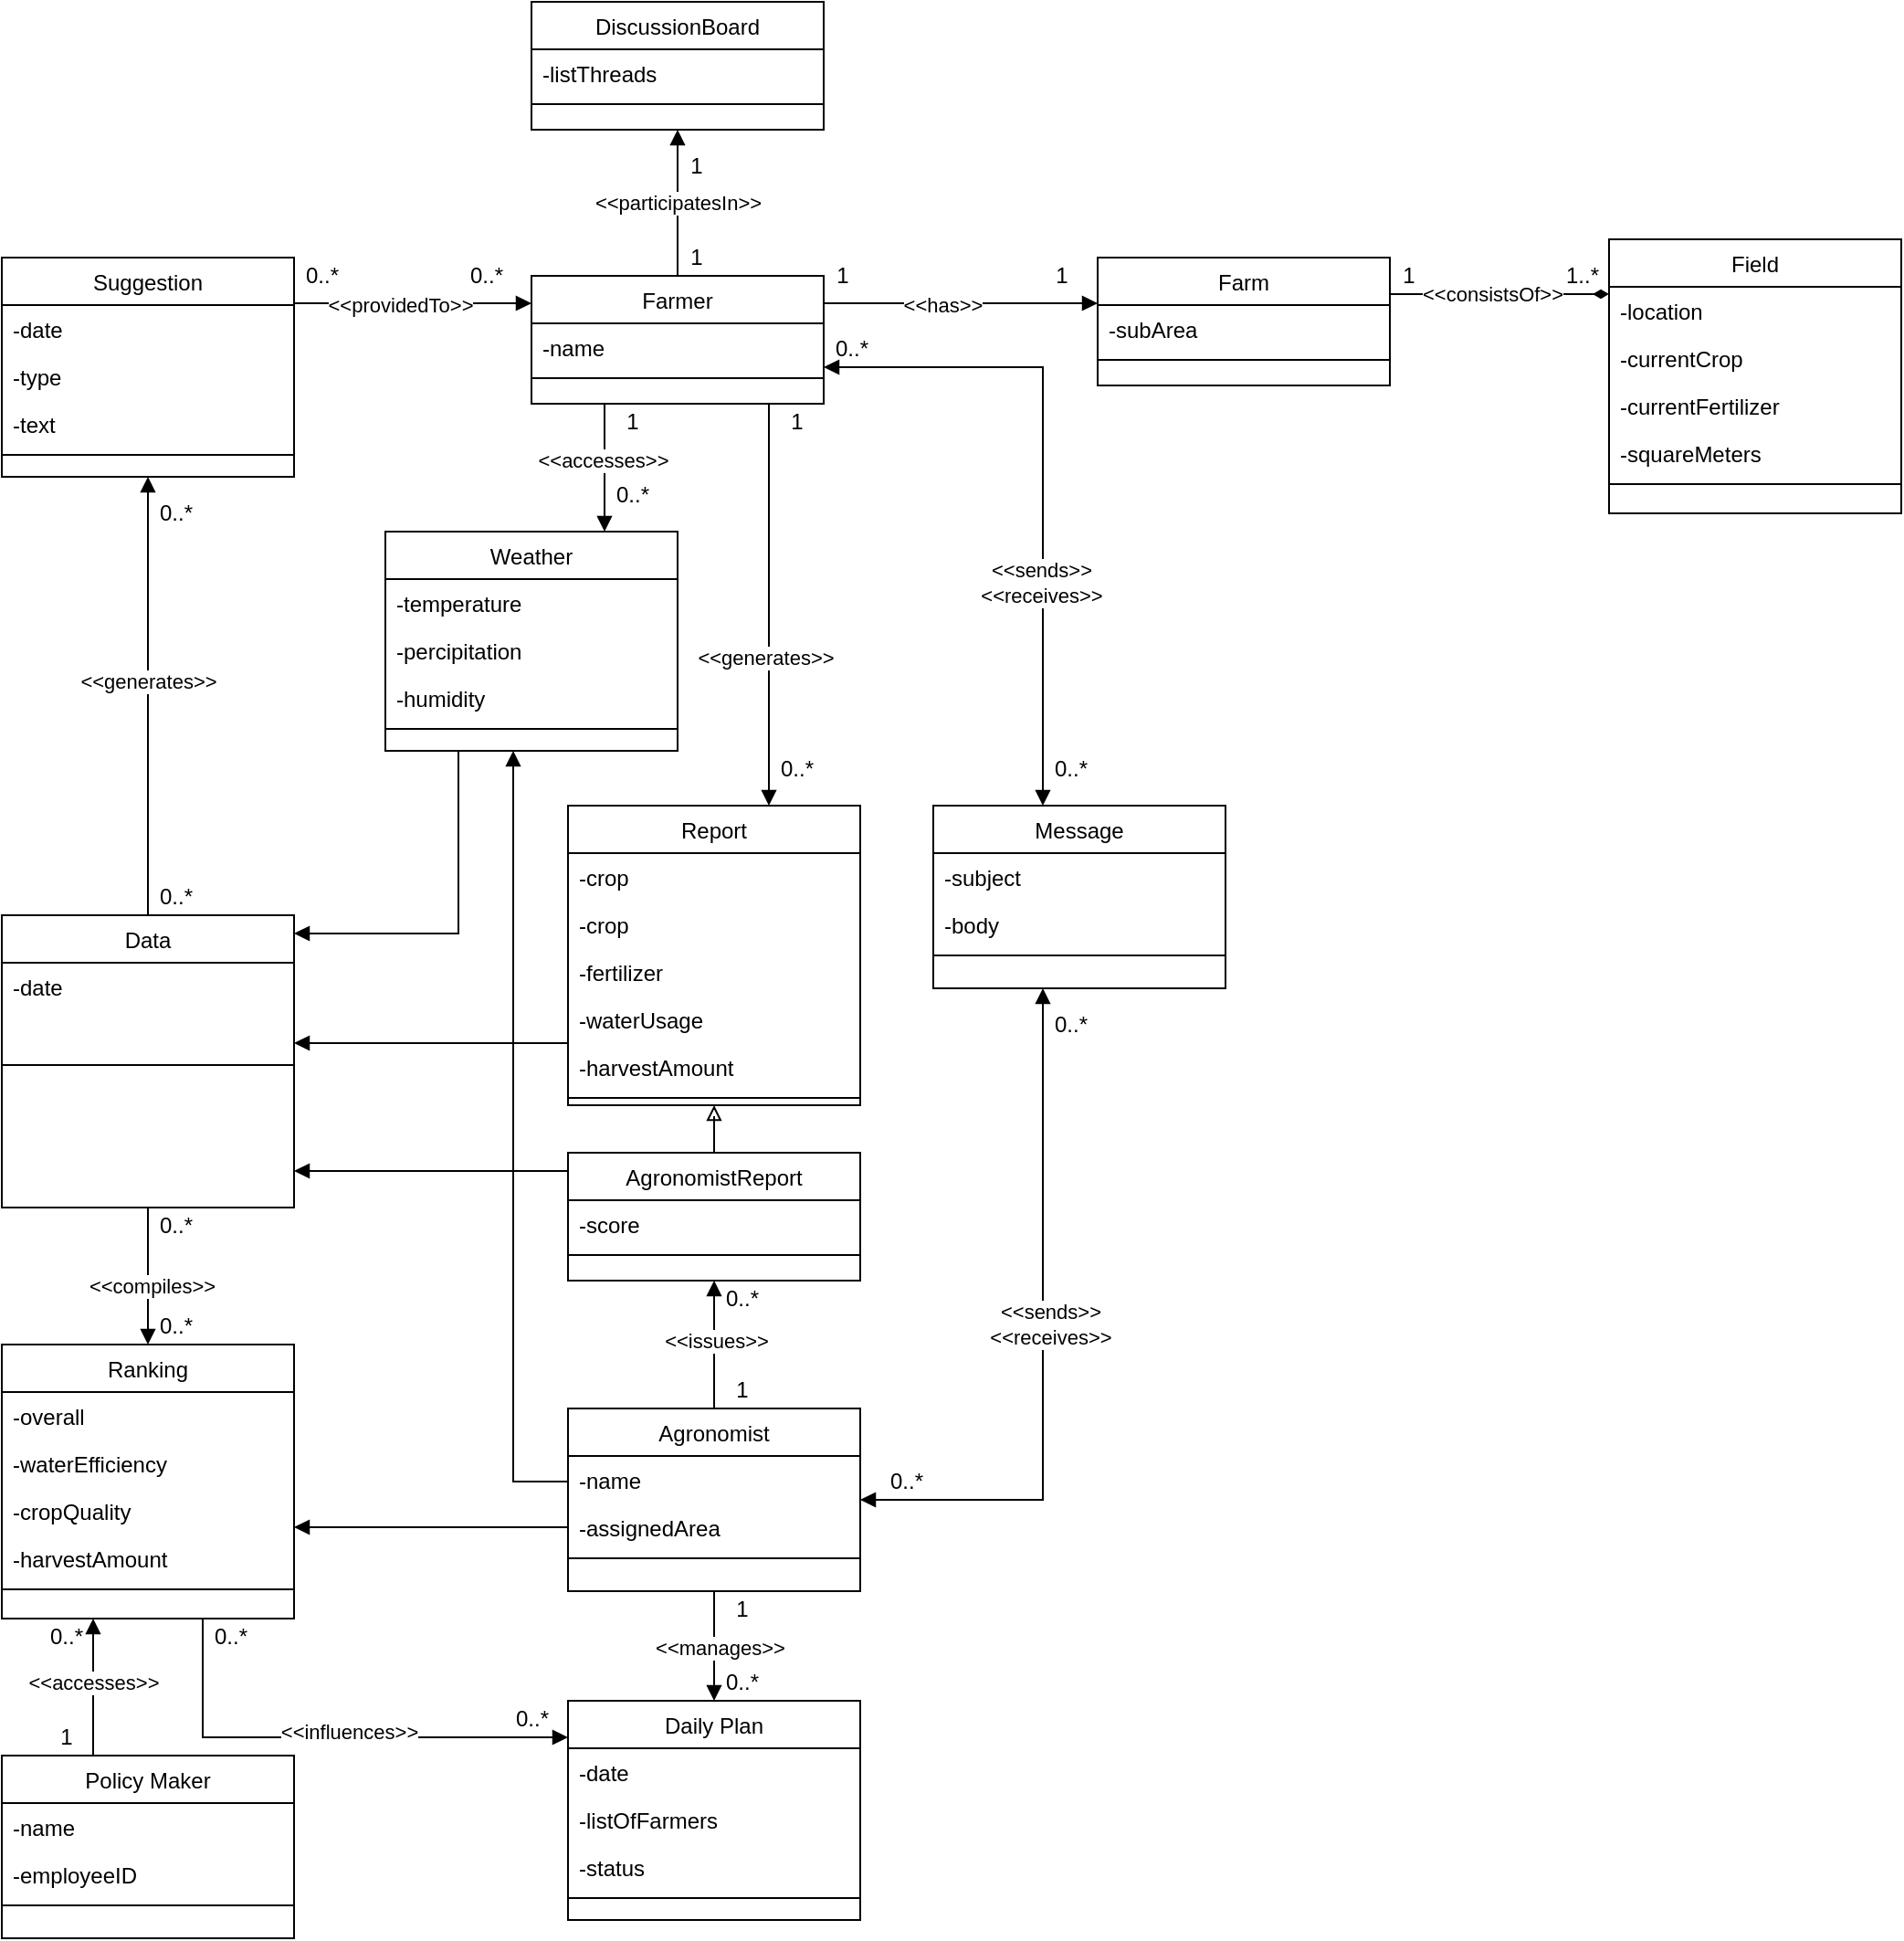 <mxfile version="15.9.6" type="device"><diagram id="qAgtQidzDl9LZM49LpU5" name="Page-2"><mxGraphModel dx="1455" dy="985" grid="1" gridSize="10" guides="1" tooltips="1" connect="1" arrows="1" fold="1" page="1" pageScale="1" pageWidth="850" pageHeight="1100" math="0" shadow="0"><root><mxCell id="SPxovCZ3aSJ_WI5Ul7oY-0"/><mxCell id="SPxovCZ3aSJ_WI5Ul7oY-1" parent="SPxovCZ3aSJ_WI5Ul7oY-0"/><mxCell id="RxCv5ZsX3i8wHnJKySEr-87" style="edgeStyle=orthogonalEdgeStyle;rounded=0;orthogonalLoop=1;jettySize=auto;html=1;endArrow=block;endFill=1;" parent="SPxovCZ3aSJ_WI5Ul7oY-1" source="RxCv5ZsX3i8wHnJKySEr-4" target="RxCv5ZsX3i8wHnJKySEr-23" edge="1"><mxGeometry relative="1" as="geometry"><Array as="points"><mxPoint x="500" y="330"/><mxPoint x="500" y="330"/></Array></mxGeometry></mxCell><mxCell id="RxCv5ZsX3i8wHnJKySEr-134" value="&amp;lt;&amp;lt;generates&amp;gt;&amp;gt;" style="edgeLabel;html=1;align=center;verticalAlign=middle;resizable=0;points=[];" parent="RxCv5ZsX3i8wHnJKySEr-87" vertex="1" connectable="0"><mxGeometry x="0.265" y="-2" relative="1" as="geometry"><mxPoint as="offset"/></mxGeometry></mxCell><mxCell id="RxCv5ZsX3i8wHnJKySEr-91" value="&amp;lt;&amp;lt;participatesIn&amp;gt;&amp;gt;" style="edgeStyle=orthogonalEdgeStyle;rounded=0;orthogonalLoop=1;jettySize=auto;html=1;endArrow=block;endFill=1;" parent="SPxovCZ3aSJ_WI5Ul7oY-1" source="RxCv5ZsX3i8wHnJKySEr-4" target="RxCv5ZsX3i8wHnJKySEr-74" edge="1"><mxGeometry relative="1" as="geometry"><Array as="points"><mxPoint x="500" y="70"/><mxPoint x="500" y="70"/></Array></mxGeometry></mxCell><mxCell id="RxCv5ZsX3i8wHnJKySEr-4" value="Farmer" style="swimlane;fontStyle=0;align=center;verticalAlign=top;childLayout=stackLayout;horizontal=1;startSize=26;horizontalStack=0;resizeParent=1;resizeLast=0;collapsible=1;marginBottom=0;rounded=0;shadow=0;strokeWidth=1;" parent="SPxovCZ3aSJ_WI5Ul7oY-1" vertex="1"><mxGeometry x="370" y="170" width="160" height="70" as="geometry"><mxRectangle x="230" y="140" width="160" height="26" as="alternateBounds"/></mxGeometry></mxCell><mxCell id="RxCv5ZsX3i8wHnJKySEr-5" value="-name" style="text;align=left;verticalAlign=top;spacingLeft=4;spacingRight=4;overflow=hidden;rotatable=0;points=[[0,0.5],[1,0.5]];portConstraint=eastwest;" parent="RxCv5ZsX3i8wHnJKySEr-4" vertex="1"><mxGeometry y="26" width="160" height="26" as="geometry"/></mxCell><mxCell id="RxCv5ZsX3i8wHnJKySEr-6" value="" style="line;html=1;strokeWidth=1;align=left;verticalAlign=middle;spacingTop=-1;spacingLeft=3;spacingRight=3;rotatable=0;labelPosition=right;points=[];portConstraint=eastwest;" parent="RxCv5ZsX3i8wHnJKySEr-4" vertex="1"><mxGeometry y="52" width="160" height="8" as="geometry"/></mxCell><mxCell id="RxCv5ZsX3i8wHnJKySEr-88" style="edgeStyle=orthogonalEdgeStyle;rounded=0;orthogonalLoop=1;jettySize=auto;html=1;exitX=0.5;exitY=0;exitDx=0;exitDy=0;endArrow=block;endFill=0;" parent="SPxovCZ3aSJ_WI5Ul7oY-1" source="RxCv5ZsX3i8wHnJKySEr-8" target="RxCv5ZsX3i8wHnJKySEr-23" edge="1"><mxGeometry relative="1" as="geometry"/></mxCell><mxCell id="RxCv5ZsX3i8wHnJKySEr-102" style="edgeStyle=orthogonalEdgeStyle;rounded=0;orthogonalLoop=1;jettySize=auto;html=1;endArrow=block;endFill=1;exitX=0;exitY=0.25;exitDx=0;exitDy=0;" parent="SPxovCZ3aSJ_WI5Ul7oY-1" source="RxCv5ZsX3i8wHnJKySEr-8" target="RxCv5ZsX3i8wHnJKySEr-82" edge="1"><mxGeometry relative="1" as="geometry"><Array as="points"><mxPoint x="390" y="660"/></Array></mxGeometry></mxCell><mxCell id="RxCv5ZsX3i8wHnJKySEr-8" value="AgronomistReport" style="swimlane;fontStyle=0;align=center;verticalAlign=top;childLayout=stackLayout;horizontal=1;startSize=26;horizontalStack=0;resizeParent=1;resizeLast=0;collapsible=1;marginBottom=0;rounded=0;shadow=0;strokeWidth=1;" parent="SPxovCZ3aSJ_WI5Ul7oY-1" vertex="1"><mxGeometry x="390" y="650" width="160" height="70" as="geometry"><mxRectangle x="130" y="380" width="160" height="26" as="alternateBounds"/></mxGeometry></mxCell><mxCell id="RxCv5ZsX3i8wHnJKySEr-9" value="-score" style="text;align=left;verticalAlign=top;spacingLeft=4;spacingRight=4;overflow=hidden;rotatable=0;points=[[0,0.5],[1,0.5]];portConstraint=eastwest;" parent="RxCv5ZsX3i8wHnJKySEr-8" vertex="1"><mxGeometry y="26" width="160" height="26" as="geometry"/></mxCell><mxCell id="RxCv5ZsX3i8wHnJKySEr-10" value="" style="line;html=1;strokeWidth=1;align=left;verticalAlign=middle;spacingTop=-1;spacingLeft=3;spacingRight=3;rotatable=0;labelPosition=right;points=[];portConstraint=eastwest;" parent="RxCv5ZsX3i8wHnJKySEr-8" vertex="1"><mxGeometry y="52" width="160" height="8" as="geometry"/></mxCell><mxCell id="RxCv5ZsX3i8wHnJKySEr-12" value="Field" style="swimlane;fontStyle=0;align=center;verticalAlign=top;childLayout=stackLayout;horizontal=1;startSize=26;horizontalStack=0;resizeParent=1;resizeLast=0;collapsible=1;marginBottom=0;rounded=0;shadow=0;strokeWidth=1;" parent="SPxovCZ3aSJ_WI5Ul7oY-1" vertex="1"><mxGeometry x="960" y="150" width="160" height="150" as="geometry"><mxRectangle x="340" y="380" width="170" height="26" as="alternateBounds"/></mxGeometry></mxCell><mxCell id="RxCv5ZsX3i8wHnJKySEr-13" value="-location" style="text;align=left;verticalAlign=top;spacingLeft=4;spacingRight=4;overflow=hidden;rotatable=0;points=[[0,0.5],[1,0.5]];portConstraint=eastwest;" parent="RxCv5ZsX3i8wHnJKySEr-12" vertex="1"><mxGeometry y="26" width="160" height="26" as="geometry"/></mxCell><mxCell id="RxCv5ZsX3i8wHnJKySEr-14" value="-currentCrop" style="text;align=left;verticalAlign=top;spacingLeft=4;spacingRight=4;overflow=hidden;rotatable=0;points=[[0,0.5],[1,0.5]];portConstraint=eastwest;" parent="RxCv5ZsX3i8wHnJKySEr-12" vertex="1"><mxGeometry y="52" width="160" height="26" as="geometry"/></mxCell><mxCell id="RxCv5ZsX3i8wHnJKySEr-15" value="-currentFertilizer" style="text;align=left;verticalAlign=top;spacingLeft=4;spacingRight=4;overflow=hidden;rotatable=0;points=[[0,0.5],[1,0.5]];portConstraint=eastwest;" parent="RxCv5ZsX3i8wHnJKySEr-12" vertex="1"><mxGeometry y="78" width="160" height="26" as="geometry"/></mxCell><mxCell id="RxCv5ZsX3i8wHnJKySEr-16" value="-squareMeters" style="text;align=left;verticalAlign=top;spacingLeft=4;spacingRight=4;overflow=hidden;rotatable=0;points=[[0,0.5],[1,0.5]];portConstraint=eastwest;" parent="RxCv5ZsX3i8wHnJKySEr-12" vertex="1"><mxGeometry y="104" width="160" height="26" as="geometry"/></mxCell><mxCell id="RxCv5ZsX3i8wHnJKySEr-17" value="" style="line;html=1;strokeWidth=1;align=left;verticalAlign=middle;spacingTop=-1;spacingLeft=3;spacingRight=3;rotatable=0;labelPosition=right;points=[];portConstraint=eastwest;" parent="RxCv5ZsX3i8wHnJKySEr-12" vertex="1"><mxGeometry y="130" width="160" height="8" as="geometry"/></mxCell><mxCell id="RxCv5ZsX3i8wHnJKySEr-90" style="edgeStyle=orthogonalEdgeStyle;rounded=0;orthogonalLoop=1;jettySize=auto;html=1;endArrow=diamondThin;endFill=1;" parent="SPxovCZ3aSJ_WI5Ul7oY-1" source="RxCv5ZsX3i8wHnJKySEr-18" target="RxCv5ZsX3i8wHnJKySEr-12" edge="1"><mxGeometry relative="1" as="geometry"><mxPoint x="920" y="180" as="targetPoint"/><Array as="points"><mxPoint x="900" y="180"/><mxPoint x="900" y="180"/></Array></mxGeometry></mxCell><mxCell id="RxCv5ZsX3i8wHnJKySEr-130" value="&amp;lt;&amp;lt;consistsOf&amp;gt;&amp;gt;" style="edgeLabel;html=1;align=center;verticalAlign=middle;resizable=0;points=[];" parent="RxCv5ZsX3i8wHnJKySEr-90" vertex="1" connectable="0"><mxGeometry x="-0.074" y="1" relative="1" as="geometry"><mxPoint y="1" as="offset"/></mxGeometry></mxCell><mxCell id="RxCv5ZsX3i8wHnJKySEr-18" value="Farm" style="swimlane;fontStyle=0;align=center;verticalAlign=top;childLayout=stackLayout;horizontal=1;startSize=26;horizontalStack=0;resizeParent=1;resizeLast=0;collapsible=1;marginBottom=0;rounded=0;shadow=0;strokeWidth=1;" parent="SPxovCZ3aSJ_WI5Ul7oY-1" vertex="1"><mxGeometry x="680" y="160" width="160" height="70" as="geometry"><mxRectangle x="550" y="140" width="160" height="26" as="alternateBounds"/></mxGeometry></mxCell><mxCell id="RxCv5ZsX3i8wHnJKySEr-19" value="-subArea" style="text;align=left;verticalAlign=top;spacingLeft=4;spacingRight=4;overflow=hidden;rotatable=0;points=[[0,0.5],[1,0.5]];portConstraint=eastwest;" parent="RxCv5ZsX3i8wHnJKySEr-18" vertex="1"><mxGeometry y="26" width="160" height="26" as="geometry"/></mxCell><mxCell id="RxCv5ZsX3i8wHnJKySEr-20" value="" style="line;html=1;strokeWidth=1;align=left;verticalAlign=middle;spacingTop=-1;spacingLeft=3;spacingRight=3;rotatable=0;labelPosition=right;points=[];portConstraint=eastwest;" parent="RxCv5ZsX3i8wHnJKySEr-18" vertex="1"><mxGeometry y="52" width="160" height="8" as="geometry"/></mxCell><mxCell id="RxCv5ZsX3i8wHnJKySEr-23" value="Report" style="swimlane;fontStyle=0;align=center;verticalAlign=top;childLayout=stackLayout;horizontal=1;startSize=26;horizontalStack=0;resizeParent=1;resizeLast=0;collapsible=1;marginBottom=0;rounded=0;shadow=0;strokeWidth=1;" parent="SPxovCZ3aSJ_WI5Ul7oY-1" vertex="1"><mxGeometry x="390" y="460" width="160" height="164" as="geometry"><mxRectangle x="340" y="380" width="170" height="26" as="alternateBounds"/></mxGeometry></mxCell><mxCell id="xqHqO8aMiGF1-g2jXCg3-1" value="-crop" style="text;align=left;verticalAlign=top;spacingLeft=4;spacingRight=4;overflow=hidden;rotatable=0;points=[[0,0.5],[1,0.5]];portConstraint=eastwest;" vertex="1" parent="RxCv5ZsX3i8wHnJKySEr-23"><mxGeometry y="26" width="160" height="26" as="geometry"/></mxCell><mxCell id="RxCv5ZsX3i8wHnJKySEr-24" value="-crop" style="text;align=left;verticalAlign=top;spacingLeft=4;spacingRight=4;overflow=hidden;rotatable=0;points=[[0,0.5],[1,0.5]];portConstraint=eastwest;" parent="RxCv5ZsX3i8wHnJKySEr-23" vertex="1"><mxGeometry y="52" width="160" height="26" as="geometry"/></mxCell><mxCell id="RxCv5ZsX3i8wHnJKySEr-25" value="-fertilizer" style="text;align=left;verticalAlign=top;spacingLeft=4;spacingRight=4;overflow=hidden;rotatable=0;points=[[0,0.5],[1,0.5]];portConstraint=eastwest;" parent="RxCv5ZsX3i8wHnJKySEr-23" vertex="1"><mxGeometry y="78" width="160" height="26" as="geometry"/></mxCell><mxCell id="RxCv5ZsX3i8wHnJKySEr-26" value="-waterUsage" style="text;align=left;verticalAlign=top;spacingLeft=4;spacingRight=4;overflow=hidden;rotatable=0;points=[[0,0.5],[1,0.5]];portConstraint=eastwest;" parent="RxCv5ZsX3i8wHnJKySEr-23" vertex="1"><mxGeometry y="104" width="160" height="26" as="geometry"/></mxCell><mxCell id="RxCv5ZsX3i8wHnJKySEr-27" value="-harvestAmount" style="text;align=left;verticalAlign=top;spacingLeft=4;spacingRight=4;overflow=hidden;rotatable=0;points=[[0,0.5],[1,0.5]];portConstraint=eastwest;" parent="RxCv5ZsX3i8wHnJKySEr-23" vertex="1"><mxGeometry y="130" width="160" height="26" as="geometry"/></mxCell><mxCell id="RxCv5ZsX3i8wHnJKySEr-28" value="" style="line;html=1;strokeWidth=1;align=left;verticalAlign=middle;spacingTop=-1;spacingLeft=3;spacingRight=3;rotatable=0;labelPosition=right;points=[];portConstraint=eastwest;" parent="RxCv5ZsX3i8wHnJKySEr-23" vertex="1"><mxGeometry y="156" width="160" height="8" as="geometry"/></mxCell><mxCell id="RxCv5ZsX3i8wHnJKySEr-120" style="edgeStyle=orthogonalEdgeStyle;rounded=0;orthogonalLoop=1;jettySize=auto;html=1;startArrow=block;startFill=1;endArrow=none;endFill=0;" parent="SPxovCZ3aSJ_WI5Ul7oY-1" source="RxCv5ZsX3i8wHnJKySEr-31" target="RxCv5ZsX3i8wHnJKySEr-4" edge="1"><mxGeometry relative="1" as="geometry"><Array as="points"><mxPoint x="410" y="260"/><mxPoint x="410" y="260"/></Array></mxGeometry></mxCell><mxCell id="RxCv5ZsX3i8wHnJKySEr-135" value="&amp;lt;&amp;lt;accesses&amp;gt;&amp;gt;" style="edgeLabel;html=1;align=center;verticalAlign=middle;resizable=0;points=[];" parent="RxCv5ZsX3i8wHnJKySEr-120" vertex="1" connectable="0"><mxGeometry x="0.11" y="1" relative="1" as="geometry"><mxPoint as="offset"/></mxGeometry></mxCell><mxCell id="RxCv5ZsX3i8wHnJKySEr-121" style="edgeStyle=orthogonalEdgeStyle;rounded=0;orthogonalLoop=1;jettySize=auto;html=1;startArrow=none;startFill=0;endArrow=block;endFill=1;" parent="SPxovCZ3aSJ_WI5Ul7oY-1" source="RxCv5ZsX3i8wHnJKySEr-31" target="RxCv5ZsX3i8wHnJKySEr-82" edge="1"><mxGeometry relative="1" as="geometry"><Array as="points"><mxPoint x="330" y="530"/></Array></mxGeometry></mxCell><mxCell id="RxCv5ZsX3i8wHnJKySEr-31" value="Weather" style="swimlane;fontStyle=0;align=center;verticalAlign=top;childLayout=stackLayout;horizontal=1;startSize=26;horizontalStack=0;resizeParent=1;resizeLast=0;collapsible=1;marginBottom=0;rounded=0;shadow=0;strokeWidth=1;" parent="SPxovCZ3aSJ_WI5Ul7oY-1" vertex="1"><mxGeometry x="290" y="310" width="160" height="120" as="geometry"><mxRectangle x="340" y="380" width="170" height="26" as="alternateBounds"/></mxGeometry></mxCell><mxCell id="RxCv5ZsX3i8wHnJKySEr-32" value="-temperature" style="text;align=left;verticalAlign=top;spacingLeft=4;spacingRight=4;overflow=hidden;rotatable=0;points=[[0,0.5],[1,0.5]];portConstraint=eastwest;" parent="RxCv5ZsX3i8wHnJKySEr-31" vertex="1"><mxGeometry y="26" width="160" height="26" as="geometry"/></mxCell><mxCell id="RxCv5ZsX3i8wHnJKySEr-33" value="-percipitation" style="text;align=left;verticalAlign=top;spacingLeft=4;spacingRight=4;overflow=hidden;rotatable=0;points=[[0,0.5],[1,0.5]];portConstraint=eastwest;" parent="RxCv5ZsX3i8wHnJKySEr-31" vertex="1"><mxGeometry y="52" width="160" height="26" as="geometry"/></mxCell><mxCell id="RxCv5ZsX3i8wHnJKySEr-34" value="-humidity" style="text;align=left;verticalAlign=top;spacingLeft=4;spacingRight=4;overflow=hidden;rotatable=0;points=[[0,0.5],[1,0.5]];portConstraint=eastwest;" parent="RxCv5ZsX3i8wHnJKySEr-31" vertex="1"><mxGeometry y="78" width="160" height="26" as="geometry"/></mxCell><mxCell id="RxCv5ZsX3i8wHnJKySEr-35" value="" style="line;html=1;strokeWidth=1;align=left;verticalAlign=middle;spacingTop=-1;spacingLeft=3;spacingRight=3;rotatable=0;labelPosition=right;points=[];portConstraint=eastwest;" parent="RxCv5ZsX3i8wHnJKySEr-31" vertex="1"><mxGeometry y="104" width="160" height="8" as="geometry"/></mxCell><mxCell id="RxCv5ZsX3i8wHnJKySEr-103" style="edgeStyle=orthogonalEdgeStyle;rounded=0;orthogonalLoop=1;jettySize=auto;html=1;endArrow=block;endFill=1;startArrow=block;startFill=1;" parent="SPxovCZ3aSJ_WI5Ul7oY-1" source="RxCv5ZsX3i8wHnJKySEr-36" target="RxCv5ZsX3i8wHnJKySEr-43" edge="1"><mxGeometry relative="1" as="geometry"><Array as="points"><mxPoint x="650" y="840"/></Array></mxGeometry></mxCell><mxCell id="RxCv5ZsX3i8wHnJKySEr-132" value="&lt;div&gt;&amp;lt;&amp;lt;sends&amp;gt;&amp;gt;&lt;/div&gt;&lt;div&gt;&amp;lt;&amp;lt;receives&amp;gt;&amp;gt;&lt;br&gt;&lt;/div&gt;" style="edgeLabel;html=1;align=center;verticalAlign=middle;resizable=0;points=[];" parent="RxCv5ZsX3i8wHnJKySEr-103" vertex="1" connectable="0"><mxGeometry x="-0.032" y="4" relative="1" as="geometry"><mxPoint as="offset"/></mxGeometry></mxCell><mxCell id="RxCv5ZsX3i8wHnJKySEr-105" style="edgeStyle=orthogonalEdgeStyle;rounded=0;orthogonalLoop=1;jettySize=auto;html=1;endArrow=block;endFill=1;startArrow=block;startFill=1;" parent="SPxovCZ3aSJ_WI5Ul7oY-1" source="RxCv5ZsX3i8wHnJKySEr-36" target="RxCv5ZsX3i8wHnJKySEr-4" edge="1"><mxGeometry relative="1" as="geometry"><Array as="points"><mxPoint x="650" y="220"/></Array></mxGeometry></mxCell><mxCell id="RxCv5ZsX3i8wHnJKySEr-131" value="&lt;div&gt;&amp;lt;&amp;lt;sends&amp;gt;&amp;gt;&lt;/div&gt;&lt;div&gt;&amp;lt;&amp;lt;receives&amp;gt;&amp;gt;&lt;/div&gt;" style="edgeLabel;html=1;align=center;verticalAlign=middle;resizable=0;points=[];" parent="RxCv5ZsX3i8wHnJKySEr-105" vertex="1" connectable="0"><mxGeometry x="-0.322" y="1" relative="1" as="geometry"><mxPoint as="offset"/></mxGeometry></mxCell><mxCell id="RxCv5ZsX3i8wHnJKySEr-36" value="Message" style="swimlane;fontStyle=0;align=center;verticalAlign=top;childLayout=stackLayout;horizontal=1;startSize=26;horizontalStack=0;resizeParent=1;resizeLast=0;collapsible=1;marginBottom=0;rounded=0;shadow=0;strokeWidth=1;" parent="SPxovCZ3aSJ_WI5Ul7oY-1" vertex="1"><mxGeometry x="590" y="460" width="160" height="100" as="geometry"><mxRectangle x="340" y="380" width="170" height="26" as="alternateBounds"/></mxGeometry></mxCell><mxCell id="RxCv5ZsX3i8wHnJKySEr-37" value="-subject" style="text;align=left;verticalAlign=top;spacingLeft=4;spacingRight=4;overflow=hidden;rotatable=0;points=[[0,0.5],[1,0.5]];portConstraint=eastwest;" parent="RxCv5ZsX3i8wHnJKySEr-36" vertex="1"><mxGeometry y="26" width="160" height="26" as="geometry"/></mxCell><mxCell id="RxCv5ZsX3i8wHnJKySEr-38" value="-body" style="text;align=left;verticalAlign=top;spacingLeft=4;spacingRight=4;overflow=hidden;rotatable=0;points=[[0,0.5],[1,0.5]];portConstraint=eastwest;" parent="RxCv5ZsX3i8wHnJKySEr-36" vertex="1"><mxGeometry y="52" width="160" height="26" as="geometry"/></mxCell><mxCell id="RxCv5ZsX3i8wHnJKySEr-39" value="" style="line;html=1;strokeWidth=1;align=left;verticalAlign=middle;spacingTop=-1;spacingLeft=3;spacingRight=3;rotatable=0;labelPosition=right;points=[];portConstraint=eastwest;" parent="RxCv5ZsX3i8wHnJKySEr-36" vertex="1"><mxGeometry y="78" width="160" height="8" as="geometry"/></mxCell><mxCell id="RxCv5ZsX3i8wHnJKySEr-106" style="edgeStyle=orthogonalEdgeStyle;rounded=0;orthogonalLoop=1;jettySize=auto;html=1;endArrow=block;endFill=1;" parent="SPxovCZ3aSJ_WI5Ul7oY-1" source="RxCv5ZsX3i8wHnJKySEr-43" target="RxCv5ZsX3i8wHnJKySEr-8" edge="1"><mxGeometry relative="1" as="geometry"/></mxCell><mxCell id="RxCv5ZsX3i8wHnJKySEr-133" value="&amp;lt;&amp;lt;issues&amp;gt;&amp;gt;" style="edgeLabel;html=1;align=center;verticalAlign=middle;resizable=0;points=[];" parent="RxCv5ZsX3i8wHnJKySEr-106" vertex="1" connectable="0"><mxGeometry x="0.066" y="-1" relative="1" as="geometry"><mxPoint as="offset"/></mxGeometry></mxCell><mxCell id="RxCv5ZsX3i8wHnJKySEr-107" style="edgeStyle=orthogonalEdgeStyle;rounded=0;orthogonalLoop=1;jettySize=auto;html=1;endArrow=block;endFill=1;" parent="SPxovCZ3aSJ_WI5Ul7oY-1" source="RxCv5ZsX3i8wHnJKySEr-43" target="RxCv5ZsX3i8wHnJKySEr-47" edge="1"><mxGeometry relative="1" as="geometry"/></mxCell><mxCell id="RxCv5ZsX3i8wHnJKySEr-141" value="&amp;lt;&amp;lt;manages&amp;gt;&amp;gt;" style="edgeLabel;html=1;align=center;verticalAlign=middle;resizable=0;points=[];" parent="RxCv5ZsX3i8wHnJKySEr-107" vertex="1" connectable="0"><mxGeometry x="0.012" y="3" relative="1" as="geometry"><mxPoint as="offset"/></mxGeometry></mxCell><mxCell id="RxCv5ZsX3i8wHnJKySEr-43" value="Agronomist" style="swimlane;fontStyle=0;align=center;verticalAlign=top;childLayout=stackLayout;horizontal=1;startSize=26;horizontalStack=0;resizeParent=1;resizeLast=0;collapsible=1;marginBottom=0;rounded=0;shadow=0;strokeWidth=1;" parent="SPxovCZ3aSJ_WI5Ul7oY-1" vertex="1"><mxGeometry x="390" y="790" width="160" height="100" as="geometry"><mxRectangle x="230" y="140" width="160" height="26" as="alternateBounds"/></mxGeometry></mxCell><mxCell id="RxCv5ZsX3i8wHnJKySEr-44" value="-name" style="text;align=left;verticalAlign=top;spacingLeft=4;spacingRight=4;overflow=hidden;rotatable=0;points=[[0,0.5],[1,0.5]];portConstraint=eastwest;" parent="RxCv5ZsX3i8wHnJKySEr-43" vertex="1"><mxGeometry y="26" width="160" height="26" as="geometry"/></mxCell><mxCell id="RxCv5ZsX3i8wHnJKySEr-45" value="-assignedArea" style="text;align=left;verticalAlign=top;spacingLeft=4;spacingRight=4;overflow=hidden;rotatable=0;points=[[0,0.5],[1,0.5]];portConstraint=eastwest;rounded=0;shadow=0;html=0;" parent="RxCv5ZsX3i8wHnJKySEr-43" vertex="1"><mxGeometry y="52" width="160" height="26" as="geometry"/></mxCell><mxCell id="RxCv5ZsX3i8wHnJKySEr-46" value="" style="line;html=1;strokeWidth=1;align=left;verticalAlign=middle;spacingTop=-1;spacingLeft=3;spacingRight=3;rotatable=0;labelPosition=right;points=[];portConstraint=eastwest;" parent="RxCv5ZsX3i8wHnJKySEr-43" vertex="1"><mxGeometry y="78" width="160" height="8" as="geometry"/></mxCell><mxCell id="RxCv5ZsX3i8wHnJKySEr-47" value="Daily Plan" style="swimlane;fontStyle=0;align=center;verticalAlign=top;childLayout=stackLayout;horizontal=1;startSize=26;horizontalStack=0;resizeParent=1;resizeLast=0;collapsible=1;marginBottom=0;rounded=0;shadow=0;strokeWidth=1;" parent="SPxovCZ3aSJ_WI5Ul7oY-1" vertex="1"><mxGeometry x="390" y="950" width="160" height="120" as="geometry"><mxRectangle x="340" y="380" width="170" height="26" as="alternateBounds"/></mxGeometry></mxCell><mxCell id="RxCv5ZsX3i8wHnJKySEr-48" value="-date" style="text;align=left;verticalAlign=top;spacingLeft=4;spacingRight=4;overflow=hidden;rotatable=0;points=[[0,0.5],[1,0.5]];portConstraint=eastwest;" parent="RxCv5ZsX3i8wHnJKySEr-47" vertex="1"><mxGeometry y="26" width="160" height="26" as="geometry"/></mxCell><mxCell id="RxCv5ZsX3i8wHnJKySEr-49" value="-listOfFarmers" style="text;align=left;verticalAlign=top;spacingLeft=4;spacingRight=4;overflow=hidden;rotatable=0;points=[[0,0.5],[1,0.5]];portConstraint=eastwest;" parent="RxCv5ZsX3i8wHnJKySEr-47" vertex="1"><mxGeometry y="52" width="160" height="26" as="geometry"/></mxCell><mxCell id="RxCv5ZsX3i8wHnJKySEr-50" value="-status" style="text;align=left;verticalAlign=top;spacingLeft=4;spacingRight=4;overflow=hidden;rotatable=0;points=[[0,0.5],[1,0.5]];portConstraint=eastwest;" parent="RxCv5ZsX3i8wHnJKySEr-47" vertex="1"><mxGeometry y="78" width="160" height="26" as="geometry"/></mxCell><mxCell id="RxCv5ZsX3i8wHnJKySEr-51" value="" style="line;html=1;strokeWidth=1;align=left;verticalAlign=middle;spacingTop=-1;spacingLeft=3;spacingRight=3;rotatable=0;labelPosition=right;points=[];portConstraint=eastwest;" parent="RxCv5ZsX3i8wHnJKySEr-47" vertex="1"><mxGeometry y="104" width="160" height="8" as="geometry"/></mxCell><mxCell id="RxCv5ZsX3i8wHnJKySEr-98" style="edgeStyle=orthogonalEdgeStyle;rounded=0;orthogonalLoop=1;jettySize=auto;html=1;endArrow=block;endFill=1;" parent="SPxovCZ3aSJ_WI5Ul7oY-1" source="RxCv5ZsX3i8wHnJKySEr-63" target="RxCv5ZsX3i8wHnJKySEr-113" edge="1"><mxGeometry relative="1" as="geometry"><mxPoint x="100" y="750" as="targetPoint"/><Array as="points"><mxPoint x="130" y="930"/><mxPoint x="130" y="930"/></Array></mxGeometry></mxCell><mxCell id="RxCv5ZsX3i8wHnJKySEr-139" value="&amp;lt;&amp;lt;accesses&amp;gt;&amp;gt;" style="edgeLabel;html=1;align=center;verticalAlign=middle;resizable=0;points=[];" parent="RxCv5ZsX3i8wHnJKySEr-98" vertex="1" connectable="0"><mxGeometry x="-0.378" relative="1" as="geometry"><mxPoint y="-17" as="offset"/></mxGeometry></mxCell><mxCell id="RxCv5ZsX3i8wHnJKySEr-63" value="Policy Maker" style="swimlane;fontStyle=0;align=center;verticalAlign=top;childLayout=stackLayout;horizontal=1;startSize=26;horizontalStack=0;resizeParent=1;resizeLast=0;collapsible=1;marginBottom=0;rounded=0;shadow=0;strokeWidth=1;" parent="SPxovCZ3aSJ_WI5Ul7oY-1" vertex="1"><mxGeometry x="80" y="980" width="160" height="100" as="geometry"><mxRectangle x="340" y="380" width="170" height="26" as="alternateBounds"/></mxGeometry></mxCell><mxCell id="RxCv5ZsX3i8wHnJKySEr-64" value="-name" style="text;align=left;verticalAlign=top;spacingLeft=4;spacingRight=4;overflow=hidden;rotatable=0;points=[[0,0.5],[1,0.5]];portConstraint=eastwest;" parent="RxCv5ZsX3i8wHnJKySEr-63" vertex="1"><mxGeometry y="26" width="160" height="26" as="geometry"/></mxCell><mxCell id="RxCv5ZsX3i8wHnJKySEr-65" value="-employeeID" style="text;align=left;verticalAlign=top;spacingLeft=4;spacingRight=4;overflow=hidden;rotatable=0;points=[[0,0.5],[1,0.5]];portConstraint=eastwest;" parent="RxCv5ZsX3i8wHnJKySEr-63" vertex="1"><mxGeometry y="52" width="160" height="26" as="geometry"/></mxCell><mxCell id="RxCv5ZsX3i8wHnJKySEr-66" value="" style="line;html=1;strokeWidth=1;align=left;verticalAlign=middle;spacingTop=-1;spacingLeft=3;spacingRight=3;rotatable=0;labelPosition=right;points=[];portConstraint=eastwest;" parent="RxCv5ZsX3i8wHnJKySEr-63" vertex="1"><mxGeometry y="78" width="160" height="8" as="geometry"/></mxCell><mxCell id="RxCv5ZsX3i8wHnJKySEr-74" value="DiscussionBoard" style="swimlane;fontStyle=0;align=center;verticalAlign=top;childLayout=stackLayout;horizontal=1;startSize=26;horizontalStack=0;resizeParent=1;resizeLast=0;collapsible=1;marginBottom=0;rounded=0;shadow=0;strokeWidth=1;" parent="SPxovCZ3aSJ_WI5Ul7oY-1" vertex="1"><mxGeometry x="370" y="20" width="160" height="70" as="geometry"><mxRectangle x="230" y="140" width="160" height="26" as="alternateBounds"/></mxGeometry></mxCell><mxCell id="RxCv5ZsX3i8wHnJKySEr-75" value="-listThreads" style="text;align=left;verticalAlign=top;spacingLeft=4;spacingRight=4;overflow=hidden;rotatable=0;points=[[0,0.5],[1,0.5]];portConstraint=eastwest;" parent="RxCv5ZsX3i8wHnJKySEr-74" vertex="1"><mxGeometry y="26" width="160" height="26" as="geometry"/></mxCell><mxCell id="RxCv5ZsX3i8wHnJKySEr-76" value="" style="line;html=1;strokeWidth=1;align=left;verticalAlign=middle;spacingTop=-1;spacingLeft=3;spacingRight=3;rotatable=0;labelPosition=right;points=[];portConstraint=eastwest;" parent="RxCv5ZsX3i8wHnJKySEr-74" vertex="1"><mxGeometry y="52" width="160" height="8" as="geometry"/></mxCell><mxCell id="RxCv5ZsX3i8wHnJKySEr-118" style="edgeStyle=orthogonalEdgeStyle;rounded=0;orthogonalLoop=1;jettySize=auto;html=1;endArrow=block;endFill=1;" parent="SPxovCZ3aSJ_WI5Ul7oY-1" source="RxCv5ZsX3i8wHnJKySEr-82" target="RxCv5ZsX3i8wHnJKySEr-113" edge="1"><mxGeometry relative="1" as="geometry"><Array as="points"><mxPoint x="150" y="670"/><mxPoint x="150" y="670"/></Array></mxGeometry></mxCell><mxCell id="RxCv5ZsX3i8wHnJKySEr-138" value="&amp;lt;&amp;lt;compiles&amp;gt;&amp;gt;" style="edgeLabel;html=1;align=center;verticalAlign=middle;resizable=0;points=[];" parent="RxCv5ZsX3i8wHnJKySEr-118" vertex="1" connectable="0"><mxGeometry x="0.148" y="2" relative="1" as="geometry"><mxPoint as="offset"/></mxGeometry></mxCell><mxCell id="RxCv5ZsX3i8wHnJKySEr-82" value="Data" style="swimlane;fontStyle=0;align=center;verticalAlign=top;childLayout=stackLayout;horizontal=1;startSize=26;horizontalStack=0;resizeParent=1;resizeLast=0;collapsible=1;marginBottom=0;rounded=0;shadow=0;strokeWidth=1;" parent="SPxovCZ3aSJ_WI5Ul7oY-1" vertex="1"><mxGeometry x="80" y="520" width="160" height="160" as="geometry"><mxRectangle x="340" y="380" width="170" height="26" as="alternateBounds"/></mxGeometry></mxCell><mxCell id="RxCv5ZsX3i8wHnJKySEr-83" value="-date" style="text;align=left;verticalAlign=top;spacingLeft=4;spacingRight=4;overflow=hidden;rotatable=0;points=[[0,0.5],[1,0.5]];portConstraint=eastwest;" parent="RxCv5ZsX3i8wHnJKySEr-82" vertex="1"><mxGeometry y="26" width="160" height="26" as="geometry"/></mxCell><mxCell id="RxCv5ZsX3i8wHnJKySEr-108" style="text;align=left;verticalAlign=top;spacingLeft=4;spacingRight=4;overflow=hidden;rotatable=0;points=[[0,0.5],[1,0.5]];portConstraint=eastwest;" parent="RxCv5ZsX3i8wHnJKySEr-82" vertex="1"><mxGeometry y="52" width="160" height="26" as="geometry"/></mxCell><mxCell id="RxCv5ZsX3i8wHnJKySEr-86" value="" style="line;html=1;strokeWidth=1;align=left;verticalAlign=middle;spacingTop=-1;spacingLeft=3;spacingRight=3;rotatable=0;labelPosition=right;points=[];portConstraint=eastwest;" parent="RxCv5ZsX3i8wHnJKySEr-82" vertex="1"><mxGeometry y="78" width="160" height="8" as="geometry"/></mxCell><mxCell id="RxCv5ZsX3i8wHnJKySEr-89" style="edgeStyle=orthogonalEdgeStyle;rounded=0;orthogonalLoop=1;jettySize=auto;html=1;endArrow=block;endFill=1;" parent="SPxovCZ3aSJ_WI5Ul7oY-1" source="RxCv5ZsX3i8wHnJKySEr-4" target="RxCv5ZsX3i8wHnJKySEr-18" edge="1"><mxGeometry relative="1" as="geometry"><Array as="points"><mxPoint x="610" y="185"/><mxPoint x="610" y="185"/></Array></mxGeometry></mxCell><mxCell id="RxCv5ZsX3i8wHnJKySEr-129" value="&amp;lt;&amp;lt;has&amp;gt;&amp;gt;" style="edgeLabel;html=1;align=center;verticalAlign=middle;resizable=0;points=[];" parent="RxCv5ZsX3i8wHnJKySEr-89" vertex="1" connectable="0"><mxGeometry x="-0.131" y="-1" relative="1" as="geometry"><mxPoint as="offset"/></mxGeometry></mxCell><mxCell id="RxCv5ZsX3i8wHnJKySEr-101" style="edgeStyle=orthogonalEdgeStyle;rounded=0;orthogonalLoop=1;jettySize=auto;html=1;endArrow=block;endFill=1;" parent="SPxovCZ3aSJ_WI5Ul7oY-1" source="RxCv5ZsX3i8wHnJKySEr-23" target="RxCv5ZsX3i8wHnJKySEr-82" edge="1"><mxGeometry relative="1" as="geometry"><Array as="points"><mxPoint x="340" y="590"/><mxPoint x="340" y="590"/></Array></mxGeometry></mxCell><mxCell id="RxCv5ZsX3i8wHnJKySEr-116" style="edgeStyle=orthogonalEdgeStyle;rounded=0;orthogonalLoop=1;jettySize=auto;html=1;endArrow=block;endFill=1;" parent="SPxovCZ3aSJ_WI5Ul7oY-1" source="RxCv5ZsX3i8wHnJKySEr-110" target="RxCv5ZsX3i8wHnJKySEr-4" edge="1"><mxGeometry relative="1" as="geometry"><Array as="points"><mxPoint x="310" y="185"/><mxPoint x="310" y="185"/></Array></mxGeometry></mxCell><mxCell id="RxCv5ZsX3i8wHnJKySEr-136" value="&amp;lt;&amp;lt;providedTo&amp;gt;&amp;gt;" style="edgeLabel;html=1;align=center;verticalAlign=middle;resizable=0;points=[];" parent="RxCv5ZsX3i8wHnJKySEr-116" vertex="1" connectable="0"><mxGeometry x="-0.313" y="-3" relative="1" as="geometry"><mxPoint x="13" y="-2" as="offset"/></mxGeometry></mxCell><mxCell id="RxCv5ZsX3i8wHnJKySEr-117" style="edgeStyle=orthogonalEdgeStyle;rounded=0;orthogonalLoop=1;jettySize=auto;html=1;endArrow=none;endFill=0;startArrow=block;startFill=1;" parent="SPxovCZ3aSJ_WI5Ul7oY-1" source="RxCv5ZsX3i8wHnJKySEr-110" target="RxCv5ZsX3i8wHnJKySEr-82" edge="1"><mxGeometry relative="1" as="geometry"/></mxCell><mxCell id="RxCv5ZsX3i8wHnJKySEr-137" value="&amp;lt;&amp;lt;generates&amp;gt;&amp;gt;" style="edgeLabel;html=1;align=center;verticalAlign=middle;resizable=0;points=[];" parent="RxCv5ZsX3i8wHnJKySEr-117" vertex="1" connectable="0"><mxGeometry x="-0.068" relative="1" as="geometry"><mxPoint as="offset"/></mxGeometry></mxCell><mxCell id="RxCv5ZsX3i8wHnJKySEr-110" value="Suggestion" style="swimlane;fontStyle=0;align=center;verticalAlign=top;childLayout=stackLayout;horizontal=1;startSize=26;horizontalStack=0;resizeParent=1;resizeLast=0;collapsible=1;marginBottom=0;rounded=0;shadow=0;strokeWidth=1;" parent="SPxovCZ3aSJ_WI5Ul7oY-1" vertex="1"><mxGeometry x="80" y="160" width="160" height="120" as="geometry"><mxRectangle x="130" y="380" width="160" height="26" as="alternateBounds"/></mxGeometry></mxCell><mxCell id="RxCv5ZsX3i8wHnJKySEr-111" value="-date" style="text;align=left;verticalAlign=top;spacingLeft=4;spacingRight=4;overflow=hidden;rotatable=0;points=[[0,0.5],[1,0.5]];portConstraint=eastwest;" parent="RxCv5ZsX3i8wHnJKySEr-110" vertex="1"><mxGeometry y="26" width="160" height="26" as="geometry"/></mxCell><mxCell id="RxCv5ZsX3i8wHnJKySEr-122" value="-type" style="text;align=left;verticalAlign=top;spacingLeft=4;spacingRight=4;overflow=hidden;rotatable=0;points=[[0,0.5],[1,0.5]];portConstraint=eastwest;" parent="RxCv5ZsX3i8wHnJKySEr-110" vertex="1"><mxGeometry y="52" width="160" height="26" as="geometry"/></mxCell><mxCell id="RxCv5ZsX3i8wHnJKySEr-123" value="-text" style="text;align=left;verticalAlign=top;spacingLeft=4;spacingRight=4;overflow=hidden;rotatable=0;points=[[0,0.5],[1,0.5]];portConstraint=eastwest;" parent="RxCv5ZsX3i8wHnJKySEr-110" vertex="1"><mxGeometry y="78" width="160" height="26" as="geometry"/></mxCell><mxCell id="RxCv5ZsX3i8wHnJKySEr-112" value="" style="line;html=1;strokeWidth=1;align=left;verticalAlign=middle;spacingTop=-1;spacingLeft=3;spacingRight=3;rotatable=0;labelPosition=right;points=[];portConstraint=eastwest;" parent="RxCv5ZsX3i8wHnJKySEr-110" vertex="1"><mxGeometry y="104" width="160" height="8" as="geometry"/></mxCell><mxCell id="RxCv5ZsX3i8wHnJKySEr-119" style="edgeStyle=orthogonalEdgeStyle;rounded=0;orthogonalLoop=1;jettySize=auto;html=1;endArrow=block;endFill=1;" parent="SPxovCZ3aSJ_WI5Ul7oY-1" source="RxCv5ZsX3i8wHnJKySEr-113" target="RxCv5ZsX3i8wHnJKySEr-47" edge="1"><mxGeometry relative="1" as="geometry"><Array as="points"><mxPoint x="190" y="970"/></Array></mxGeometry></mxCell><mxCell id="RxCv5ZsX3i8wHnJKySEr-140" value="&amp;lt;&amp;lt;influences&amp;gt;&amp;gt;" style="edgeLabel;html=1;align=center;verticalAlign=middle;resizable=0;points=[];" parent="RxCv5ZsX3i8wHnJKySEr-119" vertex="1" connectable="0"><mxGeometry x="0.09" y="3" relative="1" as="geometry"><mxPoint as="offset"/></mxGeometry></mxCell><mxCell id="RxCv5ZsX3i8wHnJKySEr-113" value="Ranking" style="swimlane;fontStyle=0;align=center;verticalAlign=top;childLayout=stackLayout;horizontal=1;startSize=26;horizontalStack=0;resizeParent=1;resizeLast=0;collapsible=1;marginBottom=0;rounded=0;shadow=0;strokeWidth=1;" parent="SPxovCZ3aSJ_WI5Ul7oY-1" vertex="1"><mxGeometry x="80" y="755" width="160" height="150" as="geometry"><mxRectangle x="130" y="380" width="160" height="26" as="alternateBounds"/></mxGeometry></mxCell><mxCell id="RxCv5ZsX3i8wHnJKySEr-114" value="-overall" style="text;align=left;verticalAlign=top;spacingLeft=4;spacingRight=4;overflow=hidden;rotatable=0;points=[[0,0.5],[1,0.5]];portConstraint=eastwest;" parent="RxCv5ZsX3i8wHnJKySEr-113" vertex="1"><mxGeometry y="26" width="160" height="26" as="geometry"/></mxCell><mxCell id="RxCv5ZsX3i8wHnJKySEr-124" value="-waterEfficiency" style="text;align=left;verticalAlign=top;spacingLeft=4;spacingRight=4;overflow=hidden;rotatable=0;points=[[0,0.5],[1,0.5]];portConstraint=eastwest;" parent="RxCv5ZsX3i8wHnJKySEr-113" vertex="1"><mxGeometry y="52" width="160" height="26" as="geometry"/></mxCell><mxCell id="RxCv5ZsX3i8wHnJKySEr-125" value="-cropQuality" style="text;align=left;verticalAlign=top;spacingLeft=4;spacingRight=4;overflow=hidden;rotatable=0;points=[[0,0.5],[1,0.5]];portConstraint=eastwest;" parent="RxCv5ZsX3i8wHnJKySEr-113" vertex="1"><mxGeometry y="78" width="160" height="26" as="geometry"/></mxCell><mxCell id="RxCv5ZsX3i8wHnJKySEr-128" value="-harvestAmount" style="text;align=left;verticalAlign=top;spacingLeft=4;spacingRight=4;overflow=hidden;rotatable=0;points=[[0,0.5],[1,0.5]];portConstraint=eastwest;" parent="RxCv5ZsX3i8wHnJKySEr-113" vertex="1"><mxGeometry y="104" width="160" height="26" as="geometry"/></mxCell><mxCell id="RxCv5ZsX3i8wHnJKySEr-115" value="" style="line;html=1;strokeWidth=1;align=left;verticalAlign=middle;spacingTop=-1;spacingLeft=3;spacingRight=3;rotatable=0;labelPosition=right;points=[];portConstraint=eastwest;" parent="RxCv5ZsX3i8wHnJKySEr-113" vertex="1"><mxGeometry y="130" width="160" height="8" as="geometry"/></mxCell><mxCell id="RxCv5ZsX3i8wHnJKySEr-145" value="1" style="text;html=1;align=center;verticalAlign=middle;resizable=0;points=[];autosize=1;strokeColor=none;fillColor=none;" parent="SPxovCZ3aSJ_WI5Ul7oY-1" vertex="1"><mxGeometry x="530" y="160" width="20" height="20" as="geometry"/></mxCell><mxCell id="RxCv5ZsX3i8wHnJKySEr-146" value="1" style="text;html=1;align=center;verticalAlign=middle;resizable=0;points=[];autosize=1;strokeColor=none;fillColor=none;" parent="SPxovCZ3aSJ_WI5Ul7oY-1" vertex="1"><mxGeometry x="650" y="160" width="20" height="20" as="geometry"/></mxCell><mxCell id="RxCv5ZsX3i8wHnJKySEr-147" value="1" style="text;html=1;align=center;verticalAlign=middle;resizable=0;points=[];autosize=1;strokeColor=none;fillColor=none;" parent="SPxovCZ3aSJ_WI5Ul7oY-1" vertex="1"><mxGeometry x="840" y="160" width="20" height="20" as="geometry"/></mxCell><mxCell id="RxCv5ZsX3i8wHnJKySEr-148" value="1..*" style="text;html=1;align=center;verticalAlign=middle;resizable=0;points=[];autosize=1;strokeColor=none;fillColor=none;" parent="SPxovCZ3aSJ_WI5Ul7oY-1" vertex="1"><mxGeometry x="930" y="160" width="30" height="20" as="geometry"/></mxCell><mxCell id="RxCv5ZsX3i8wHnJKySEr-149" value="0..*" style="text;html=1;align=center;verticalAlign=middle;resizable=0;points=[];autosize=1;strokeColor=none;fillColor=none;" parent="SPxovCZ3aSJ_WI5Ul7oY-1" vertex="1"><mxGeometry x="530" y="200" width="30" height="20" as="geometry"/></mxCell><mxCell id="RxCv5ZsX3i8wHnJKySEr-150" value="0..*" style="text;html=1;align=center;verticalAlign=middle;resizable=0;points=[];autosize=1;strokeColor=none;fillColor=none;" parent="SPxovCZ3aSJ_WI5Ul7oY-1" vertex="1"><mxGeometry x="650" y="430" width="30" height="20" as="geometry"/></mxCell><mxCell id="RxCv5ZsX3i8wHnJKySEr-151" value="0..*" style="text;html=1;align=center;verticalAlign=middle;resizable=0;points=[];autosize=1;strokeColor=none;fillColor=none;" parent="SPxovCZ3aSJ_WI5Ul7oY-1" vertex="1"><mxGeometry x="650" y="570" width="30" height="20" as="geometry"/></mxCell><mxCell id="RxCv5ZsX3i8wHnJKySEr-152" value="0..*" style="text;html=1;align=center;verticalAlign=middle;resizable=0;points=[];autosize=1;strokeColor=none;fillColor=none;" parent="SPxovCZ3aSJ_WI5Ul7oY-1" vertex="1"><mxGeometry x="560" y="820" width="30" height="20" as="geometry"/></mxCell><mxCell id="RxCv5ZsX3i8wHnJKySEr-154" value="1" style="text;html=1;align=center;verticalAlign=middle;resizable=0;points=[];autosize=1;strokeColor=none;fillColor=none;" parent="SPxovCZ3aSJ_WI5Ul7oY-1" vertex="1"><mxGeometry x="505" y="240" width="20" height="20" as="geometry"/></mxCell><mxCell id="RxCv5ZsX3i8wHnJKySEr-155" value="0..*" style="text;html=1;align=center;verticalAlign=middle;resizable=0;points=[];autosize=1;strokeColor=none;fillColor=none;" parent="SPxovCZ3aSJ_WI5Ul7oY-1" vertex="1"><mxGeometry x="500" y="430" width="30" height="20" as="geometry"/></mxCell><mxCell id="RxCv5ZsX3i8wHnJKySEr-156" value="1" style="text;html=1;align=center;verticalAlign=middle;resizable=0;points=[];autosize=1;strokeColor=none;fillColor=none;" parent="SPxovCZ3aSJ_WI5Ul7oY-1" vertex="1"><mxGeometry x="415" y="240" width="20" height="20" as="geometry"/></mxCell><mxCell id="RxCv5ZsX3i8wHnJKySEr-157" value="0..*" style="text;html=1;align=center;verticalAlign=middle;resizable=0;points=[];autosize=1;strokeColor=none;fillColor=none;" parent="SPxovCZ3aSJ_WI5Ul7oY-1" vertex="1"><mxGeometry x="410" y="280" width="30" height="20" as="geometry"/></mxCell><mxCell id="RxCv5ZsX3i8wHnJKySEr-158" value="0..*" style="text;html=1;align=center;verticalAlign=middle;resizable=0;points=[];autosize=1;strokeColor=none;fillColor=none;" parent="SPxovCZ3aSJ_WI5Ul7oY-1" vertex="1"><mxGeometry x="240" y="160" width="30" height="20" as="geometry"/></mxCell><mxCell id="RxCv5ZsX3i8wHnJKySEr-159" value="0..*" style="text;html=1;align=center;verticalAlign=middle;resizable=0;points=[];autosize=1;strokeColor=none;fillColor=none;" parent="SPxovCZ3aSJ_WI5Ul7oY-1" vertex="1"><mxGeometry x="330" y="160" width="30" height="20" as="geometry"/></mxCell><mxCell id="RxCv5ZsX3i8wHnJKySEr-162" value="0..*" style="text;html=1;align=center;verticalAlign=middle;resizable=0;points=[];autosize=1;strokeColor=none;fillColor=none;" parent="SPxovCZ3aSJ_WI5Ul7oY-1" vertex="1"><mxGeometry x="160" y="290" width="30" height="20" as="geometry"/></mxCell><mxCell id="RxCv5ZsX3i8wHnJKySEr-163" value="0..*" style="text;html=1;align=center;verticalAlign=middle;resizable=0;points=[];autosize=1;strokeColor=none;fillColor=none;" parent="SPxovCZ3aSJ_WI5Ul7oY-1" vertex="1"><mxGeometry x="160" y="500" width="30" height="20" as="geometry"/></mxCell><mxCell id="RxCv5ZsX3i8wHnJKySEr-164" value="0..*" style="text;html=1;align=center;verticalAlign=middle;resizable=0;points=[];autosize=1;strokeColor=none;fillColor=none;" parent="SPxovCZ3aSJ_WI5Ul7oY-1" vertex="1"><mxGeometry x="160" y="680" width="30" height="20" as="geometry"/></mxCell><mxCell id="RxCv5ZsX3i8wHnJKySEr-165" value="0..*" style="text;html=1;align=center;verticalAlign=middle;resizable=0;points=[];autosize=1;strokeColor=none;fillColor=none;" parent="SPxovCZ3aSJ_WI5Ul7oY-1" vertex="1"><mxGeometry x="160" y="735" width="30" height="20" as="geometry"/></mxCell><mxCell id="RxCv5ZsX3i8wHnJKySEr-166" value="0..*" style="text;html=1;align=center;verticalAlign=middle;resizable=0;points=[];autosize=1;strokeColor=none;fillColor=none;" parent="SPxovCZ3aSJ_WI5Ul7oY-1" vertex="1"><mxGeometry x="100" y="905" width="30" height="20" as="geometry"/></mxCell><mxCell id="RxCv5ZsX3i8wHnJKySEr-167" value="1" style="text;html=1;align=center;verticalAlign=middle;resizable=0;points=[];autosize=1;strokeColor=none;fillColor=none;" parent="SPxovCZ3aSJ_WI5Ul7oY-1" vertex="1"><mxGeometry x="105" y="960" width="20" height="20" as="geometry"/></mxCell><mxCell id="RxCv5ZsX3i8wHnJKySEr-168" value="0..*" style="text;html=1;align=center;verticalAlign=middle;resizable=0;points=[];autosize=1;strokeColor=none;fillColor=none;" parent="SPxovCZ3aSJ_WI5Ul7oY-1" vertex="1"><mxGeometry x="190" y="905" width="30" height="20" as="geometry"/></mxCell><mxCell id="RxCv5ZsX3i8wHnJKySEr-169" value="0..*" style="text;html=1;align=center;verticalAlign=middle;resizable=0;points=[];autosize=1;strokeColor=none;fillColor=none;" parent="SPxovCZ3aSJ_WI5Ul7oY-1" vertex="1"><mxGeometry x="355" y="950" width="30" height="20" as="geometry"/></mxCell><mxCell id="RxCv5ZsX3i8wHnJKySEr-170" value="0..*" style="text;html=1;align=center;verticalAlign=middle;resizable=0;points=[];autosize=1;strokeColor=none;fillColor=none;" parent="SPxovCZ3aSJ_WI5Ul7oY-1" vertex="1"><mxGeometry x="470" y="930" width="30" height="20" as="geometry"/></mxCell><mxCell id="RxCv5ZsX3i8wHnJKySEr-171" value="1" style="text;html=1;align=center;verticalAlign=middle;resizable=0;points=[];autosize=1;strokeColor=none;fillColor=none;" parent="SPxovCZ3aSJ_WI5Ul7oY-1" vertex="1"><mxGeometry x="475" y="890" width="20" height="20" as="geometry"/></mxCell><mxCell id="RxCv5ZsX3i8wHnJKySEr-172" value="1" style="text;html=1;align=center;verticalAlign=middle;resizable=0;points=[];autosize=1;strokeColor=none;fillColor=none;" parent="SPxovCZ3aSJ_WI5Ul7oY-1" vertex="1"><mxGeometry x="475" y="770" width="20" height="20" as="geometry"/></mxCell><mxCell id="RxCv5ZsX3i8wHnJKySEr-173" value="0..*" style="text;html=1;align=center;verticalAlign=middle;resizable=0;points=[];autosize=1;strokeColor=none;fillColor=none;" parent="SPxovCZ3aSJ_WI5Ul7oY-1" vertex="1"><mxGeometry x="470" y="720" width="30" height="20" as="geometry"/></mxCell><mxCell id="RxCv5ZsX3i8wHnJKySEr-174" value="1" style="text;html=1;align=center;verticalAlign=middle;resizable=0;points=[];autosize=1;strokeColor=none;fillColor=none;" parent="SPxovCZ3aSJ_WI5Ul7oY-1" vertex="1"><mxGeometry x="450" y="150" width="20" height="20" as="geometry"/></mxCell><mxCell id="RxCv5ZsX3i8wHnJKySEr-175" value="1" style="text;html=1;align=center;verticalAlign=middle;resizable=0;points=[];autosize=1;strokeColor=none;fillColor=none;" parent="SPxovCZ3aSJ_WI5Ul7oY-1" vertex="1"><mxGeometry x="450" y="100" width="20" height="20" as="geometry"/></mxCell><mxCell id="xqHqO8aMiGF1-g2jXCg3-0" style="edgeStyle=orthogonalEdgeStyle;rounded=0;orthogonalLoop=1;jettySize=auto;html=1;endArrow=block;endFill=1;" edge="1" parent="SPxovCZ3aSJ_WI5Ul7oY-1"><mxGeometry relative="1" as="geometry"><mxPoint x="390" y="830" as="sourcePoint"/><mxPoint x="360" y="430" as="targetPoint"/><Array as="points"><mxPoint x="390" y="830"/><mxPoint x="360" y="830"/></Array></mxGeometry></mxCell><mxCell id="xqHqO8aMiGF1-g2jXCg3-2" style="edgeStyle=orthogonalEdgeStyle;rounded=0;orthogonalLoop=1;jettySize=auto;html=1;exitX=0;exitY=0.5;exitDx=0;exitDy=0;endArrow=block;endFill=1;" edge="1" parent="SPxovCZ3aSJ_WI5Ul7oY-1" source="RxCv5ZsX3i8wHnJKySEr-45" target="RxCv5ZsX3i8wHnJKySEr-113"><mxGeometry relative="1" as="geometry"><Array as="points"><mxPoint x="280" y="855"/><mxPoint x="280" y="855"/></Array></mxGeometry></mxCell></root></mxGraphModel></diagram></mxfile>